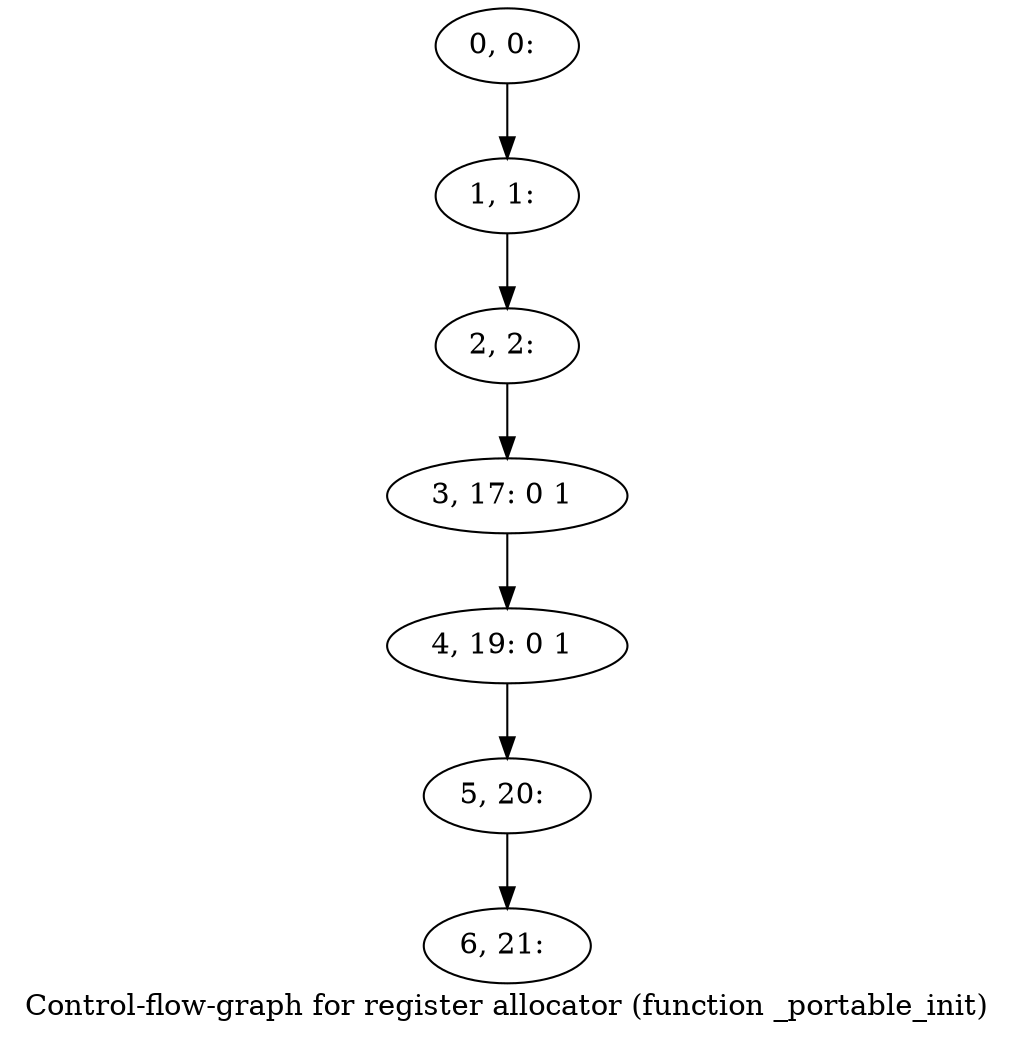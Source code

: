 digraph G {
graph [label="Control-flow-graph for register allocator (function _portable_init)"]
0[label="0, 0: "];
1[label="1, 1: "];
2[label="2, 2: "];
3[label="3, 17: 0 1 "];
4[label="4, 19: 0 1 "];
5[label="5, 20: "];
6[label="6, 21: "];
0->1 ;
1->2 ;
2->3 ;
3->4 ;
4->5 ;
5->6 ;
}
